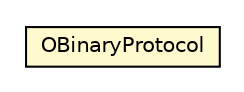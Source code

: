 #!/usr/local/bin/dot
#
# Class diagram 
# Generated by UMLGraph version R5_6-24-gf6e263 (http://www.umlgraph.org/)
#

digraph G {
	edge [fontname="Helvetica",fontsize=10,labelfontname="Helvetica",labelfontsize=10];
	node [fontname="Helvetica",fontsize=10,shape=plaintext];
	nodesep=0.25;
	ranksep=0.5;
	// com.orientechnologies.orient.core.serialization.OBinaryProtocol
	c748859 [label=<<table title="com.orientechnologies.orient.core.serialization.OBinaryProtocol" border="0" cellborder="1" cellspacing="0" cellpadding="2" port="p" bgcolor="lemonChiffon" href="./OBinaryProtocol.html">
		<tr><td><table border="0" cellspacing="0" cellpadding="1">
<tr><td align="center" balign="center"> OBinaryProtocol </td></tr>
		</table></td></tr>
		</table>>, URL="./OBinaryProtocol.html", fontname="Helvetica", fontcolor="black", fontsize=10.0];
}

